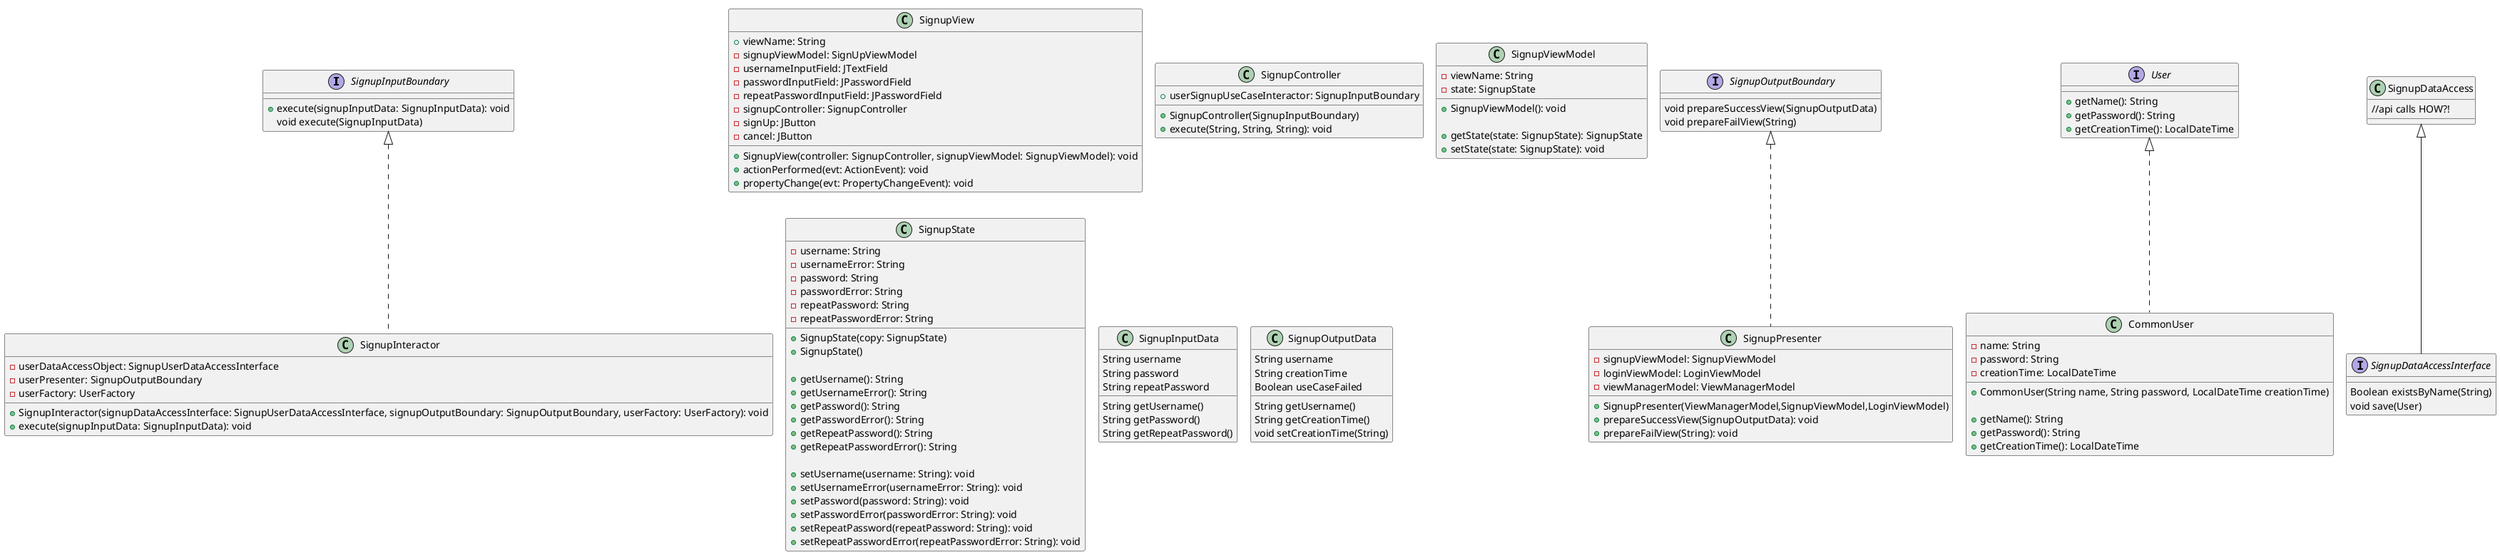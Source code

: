 @startuml
!pragma layout smetana

interface SignupInputBoundary {
    +execute(signupInputData: SignupInputData): void
}
class SignupInteractor implements SignupInputBoundary {
    -userDataAccessObject: SignupUserDataAccessInterface
    -userPresenter: SignupOutputBoundary
    -userFactory: UserFactory
    +SignupInteractor(signupDataAccessInterface: SignupUserDataAccessInterface, signupOutputBoundary: SignupOutputBoundary, userFactory: UserFactory): void
    +execute(signupInputData: SignupInputData): void
}
class SignupView {
    +viewName: String
    -signupViewModel: SignUpViewModel
    -usernameInputField: JTextField
    -passwordInputField: JPasswordField
    -repeatPasswordInputField: JPasswordField
    -signupController: SignupController
    -signUp: JButton
    -cancel: JButton

    +SignupView(controller: SignupController, signupViewModel: SignupViewModel): void
    +actionPerformed(evt: ActionEvent): void
    +propertyChange(evt: PropertyChangeEvent): void
}

class SignupController {
    +userSignupUseCaseInteractor: SignupInputBoundary

    +SignupController(SignupInputBoundary)
    +execute(String, String, String): void
}

class SignupPresenter implements SignupOutputBoundary {
    -signupViewModel: SignupViewModel
    -loginViewModel: LoginViewModel
    -viewManagerModel: ViewManagerModel

    +SignupPresenter(ViewManagerModel,SignupViewModel,LoginViewModel)
    +prepareSuccessView(SignupOutputData): void
    +prepareFailView(String): void
}

class SignupViewModel {
    -viewName: String
    -state: SignupState
'    -support: PropertyChangeSupport

    +SignupViewModel(): void

    +getState(state: SignupState): SignupState
    +setState(state: SignupState): void
'    +firePropertyChanged(): void
'    +addPropertyListener(listener: PropertyChangeListener): void
}

class SignupState {
    -username: String
    -usernameError: String
    -password: String
    -passwordError: String
    -repeatPassword: String
    -repeatPasswordError: String

    +SignupState(copy: SignupState)
    +SignupState()

    +getUsername(): String
    +getUsernameError(): String
    +getPassword(): String
    +getPasswordError(): String
    +getRepeatPassword(): String
    +getRepeatPasswordError(): String

    +setUsername(username: String): void
    +setUsernameError(usernameError: String): void
    +setPassword(password: String): void
    +setPasswordError(passwordError: String): void
    +setRepeatPassword(repeatPassword: String): void
    +setRepeatPasswordError(repeatPasswordError: String): void
}

interface User {
+ getName(): String
+ getPassword(): String
+ getCreationTime(): LocalDateTime
}

class CommonUser implements User {
- name: String
- password: String
- creationTime: LocalDateTime

+CommonUser(String name, String password, LocalDateTime creationTime)

+getName(): String
+getPassword(): String
+getCreationTime(): LocalDateTime
}

interface SignupInputBoundary{
    void execute(SignupInputData)
}

interface SignupDataAccessInterface{
    Boolean existsByName(String)
    void save(User)
}
class SignupInputData{
    String username
    String password
    String repeatPassword

    String getUsername()
    String getPassword()
    String getRepeatPassword()
}

interface SignupOutputBoundary{
    void prepareSuccessView(SignupOutputData)
    void prepareFailView(String)
}
class SignupOutputData{
    String username
    String creationTime
    Boolean useCaseFailed

    String getUsername()
    String getCreationTime()
    void setCreationTime(String)
}

class SignupDataAccess{
    //api calls HOW?!
}

SignupDataAccess <|-- SignupDataAccessInterface

@enduml

